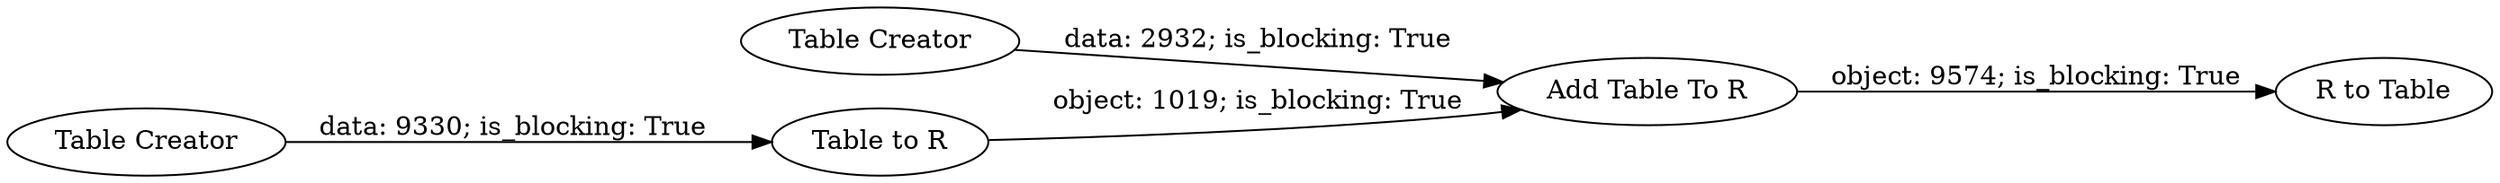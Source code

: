 digraph {
	"-3010431915353530507_8" [label="Table to R"]
	"-3010431915353530507_16" [label="Add Table To R"]
	"-3010431915353530507_17" [label="Table Creator"]
	"-3010431915353530507_1" [label="Table Creator"]
	"-3010431915353530507_9" [label="R to Table"]
	"-3010431915353530507_1" -> "-3010431915353530507_8" [label="data: 9330; is_blocking: True"]
	"-3010431915353530507_17" -> "-3010431915353530507_16" [label="data: 2932; is_blocking: True"]
	"-3010431915353530507_8" -> "-3010431915353530507_16" [label="object: 1019; is_blocking: True"]
	"-3010431915353530507_16" -> "-3010431915353530507_9" [label="object: 9574; is_blocking: True"]
	rankdir=LR
}
